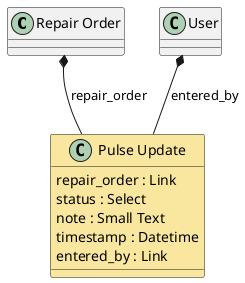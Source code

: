 @startuml
"Repair Order" *-- "Pulse Update" : repair_order
"User" *-- "Pulse Update" : entered_by
class "Pulse Update" #F9E79F {
  repair_order : Link
  status : Select
  note : Small Text
  timestamp : Datetime
  entered_by : Link
}
@enduml